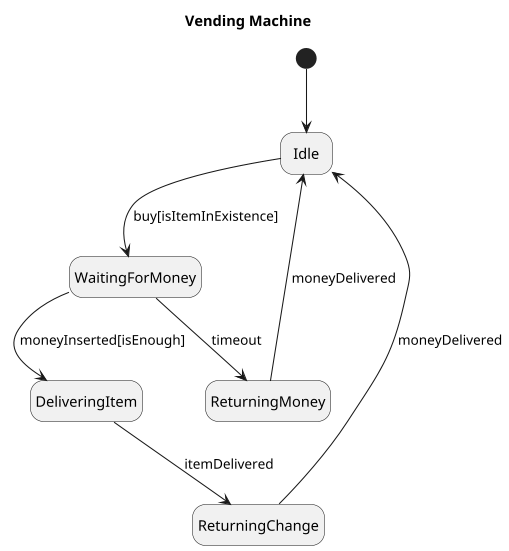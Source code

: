
@startuml VendingMachineFsm
hide empty description
skinparam dpi 100


title Vending Machine

[*] --> Idle
Idle --> WaitingForMoney: buy[isItemInExistence]
WaitingForMoney --> DeliveringItem: moneyInserted[isEnough]
WaitingForMoney --> ReturningMoney: timeout
DeliveringItem --> ReturningChange: itemDelivered
ReturningChange --> Idle: moneyDelivered
ReturningMoney --> Idle: moneyDelivered

@enduml
